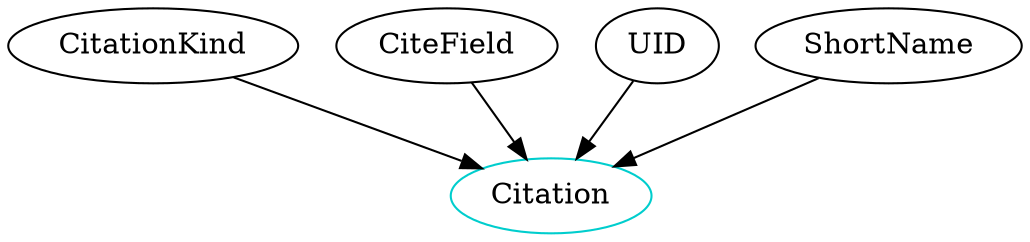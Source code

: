 digraph citation {
	/* relationships between independent and dependent components */
	CitationKind -> Citation;
    CiteField -> Citation;
    UID -> Citation;
    ShortName -> Citation;
    
	/* definitions for each type component */
	Citation 	    [shape=oval, color=cyan3, label="Citation"];
    //CiteFields    [shape=oval, color=cyan3, label="CiteFields"];
    //CitationUID  [shape=oval, color=cyan3, label="UID"];
    //CitationShortName  [shape=oval, color=cyan3, label="ShortName"];

}

/* dot -Tpng sample.dot -o sample.png */
